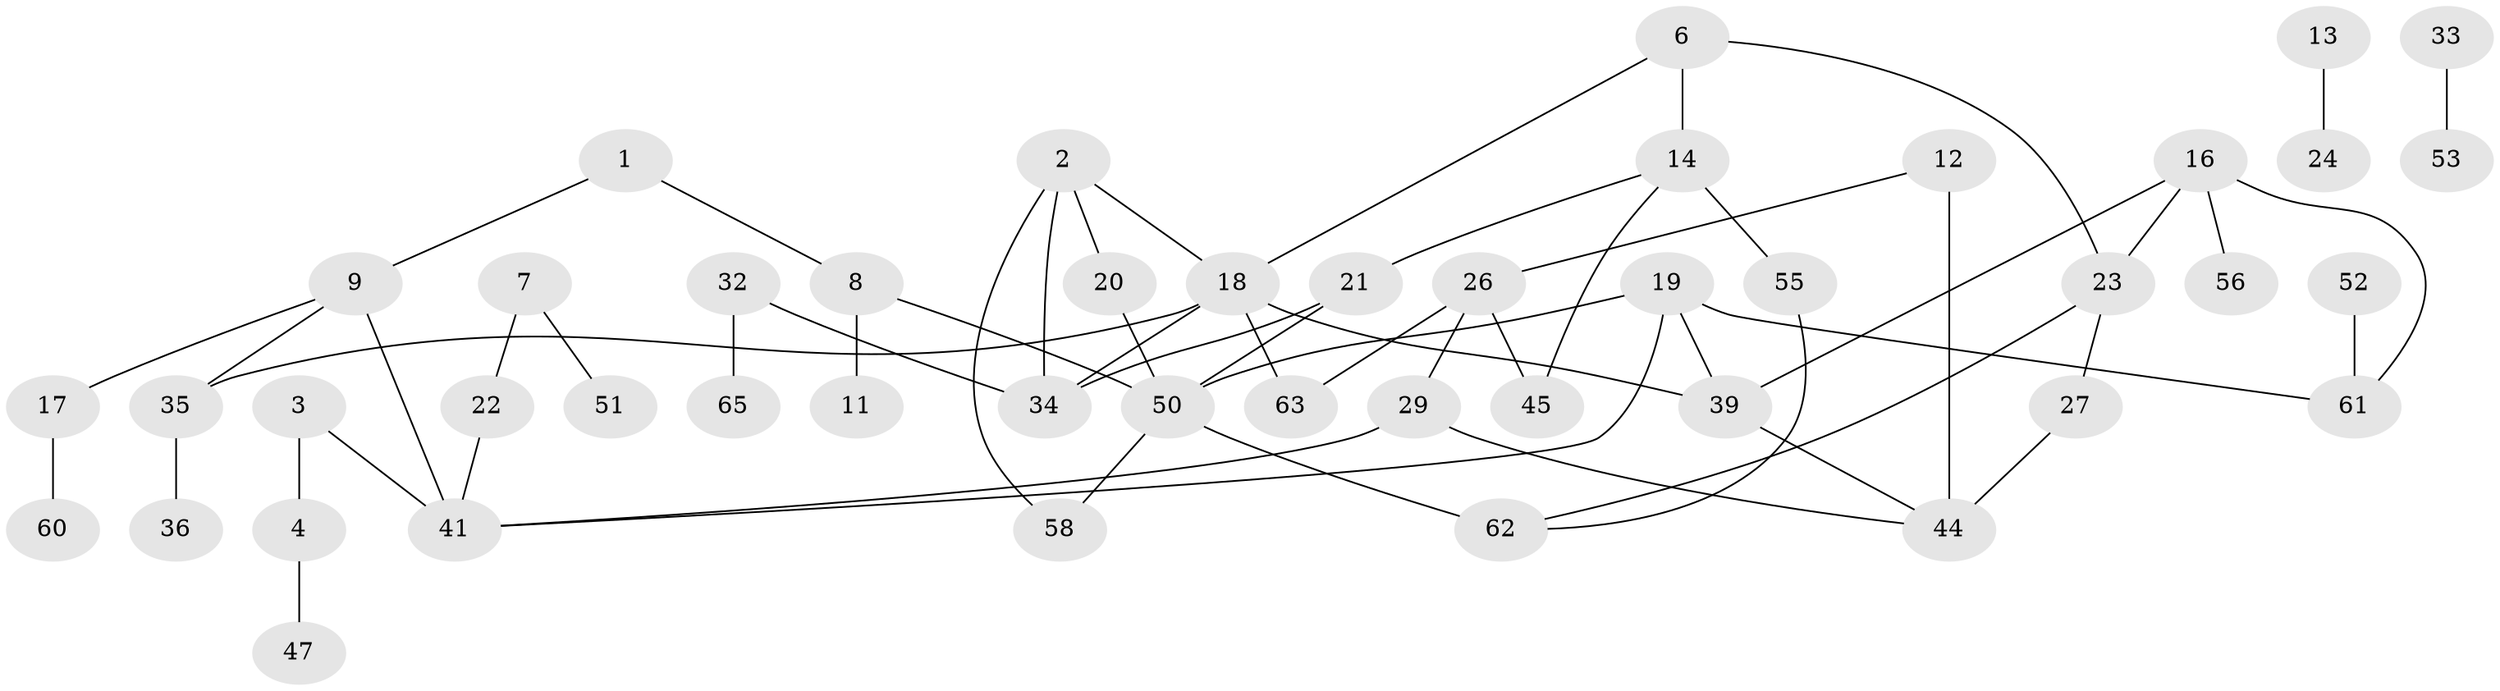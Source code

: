 // original degree distribution, {1: 0.28, 2: 0.28, 4: 0.08, 3: 0.2, 0: 0.128, 5: 0.032}
// Generated by graph-tools (version 1.1) at 2025/33/03/09/25 02:33:27]
// undirected, 46 vertices, 59 edges
graph export_dot {
graph [start="1"]
  node [color=gray90,style=filled];
  1;
  2;
  3;
  4;
  6;
  7;
  8;
  9;
  11;
  12;
  13;
  14;
  16;
  17;
  18;
  19;
  20;
  21;
  22;
  23;
  24;
  26;
  27;
  29;
  32;
  33;
  34;
  35;
  36;
  39;
  41;
  44;
  45;
  47;
  50;
  51;
  52;
  53;
  55;
  56;
  58;
  60;
  61;
  62;
  63;
  65;
  1 -- 8 [weight=1.0];
  1 -- 9 [weight=1.0];
  2 -- 18 [weight=1.0];
  2 -- 20 [weight=1.0];
  2 -- 34 [weight=1.0];
  2 -- 58 [weight=1.0];
  3 -- 4 [weight=1.0];
  3 -- 41 [weight=2.0];
  4 -- 47 [weight=1.0];
  6 -- 14 [weight=1.0];
  6 -- 18 [weight=1.0];
  6 -- 23 [weight=1.0];
  7 -- 22 [weight=1.0];
  7 -- 51 [weight=1.0];
  8 -- 11 [weight=1.0];
  8 -- 50 [weight=1.0];
  9 -- 17 [weight=1.0];
  9 -- 35 [weight=1.0];
  9 -- 41 [weight=1.0];
  12 -- 26 [weight=1.0];
  12 -- 44 [weight=2.0];
  13 -- 24 [weight=1.0];
  14 -- 21 [weight=1.0];
  14 -- 45 [weight=1.0];
  14 -- 55 [weight=2.0];
  16 -- 23 [weight=1.0];
  16 -- 39 [weight=1.0];
  16 -- 56 [weight=1.0];
  16 -- 61 [weight=1.0];
  17 -- 60 [weight=1.0];
  18 -- 34 [weight=1.0];
  18 -- 35 [weight=1.0];
  18 -- 39 [weight=1.0];
  18 -- 63 [weight=1.0];
  19 -- 39 [weight=1.0];
  19 -- 41 [weight=1.0];
  19 -- 50 [weight=1.0];
  19 -- 61 [weight=1.0];
  20 -- 50 [weight=1.0];
  21 -- 34 [weight=1.0];
  21 -- 50 [weight=1.0];
  22 -- 41 [weight=1.0];
  23 -- 27 [weight=1.0];
  23 -- 62 [weight=1.0];
  26 -- 29 [weight=2.0];
  26 -- 45 [weight=1.0];
  26 -- 63 [weight=1.0];
  27 -- 44 [weight=1.0];
  29 -- 41 [weight=1.0];
  29 -- 44 [weight=1.0];
  32 -- 34 [weight=1.0];
  32 -- 65 [weight=1.0];
  33 -- 53 [weight=1.0];
  35 -- 36 [weight=2.0];
  39 -- 44 [weight=1.0];
  50 -- 58 [weight=1.0];
  50 -- 62 [weight=2.0];
  52 -- 61 [weight=1.0];
  55 -- 62 [weight=1.0];
}
